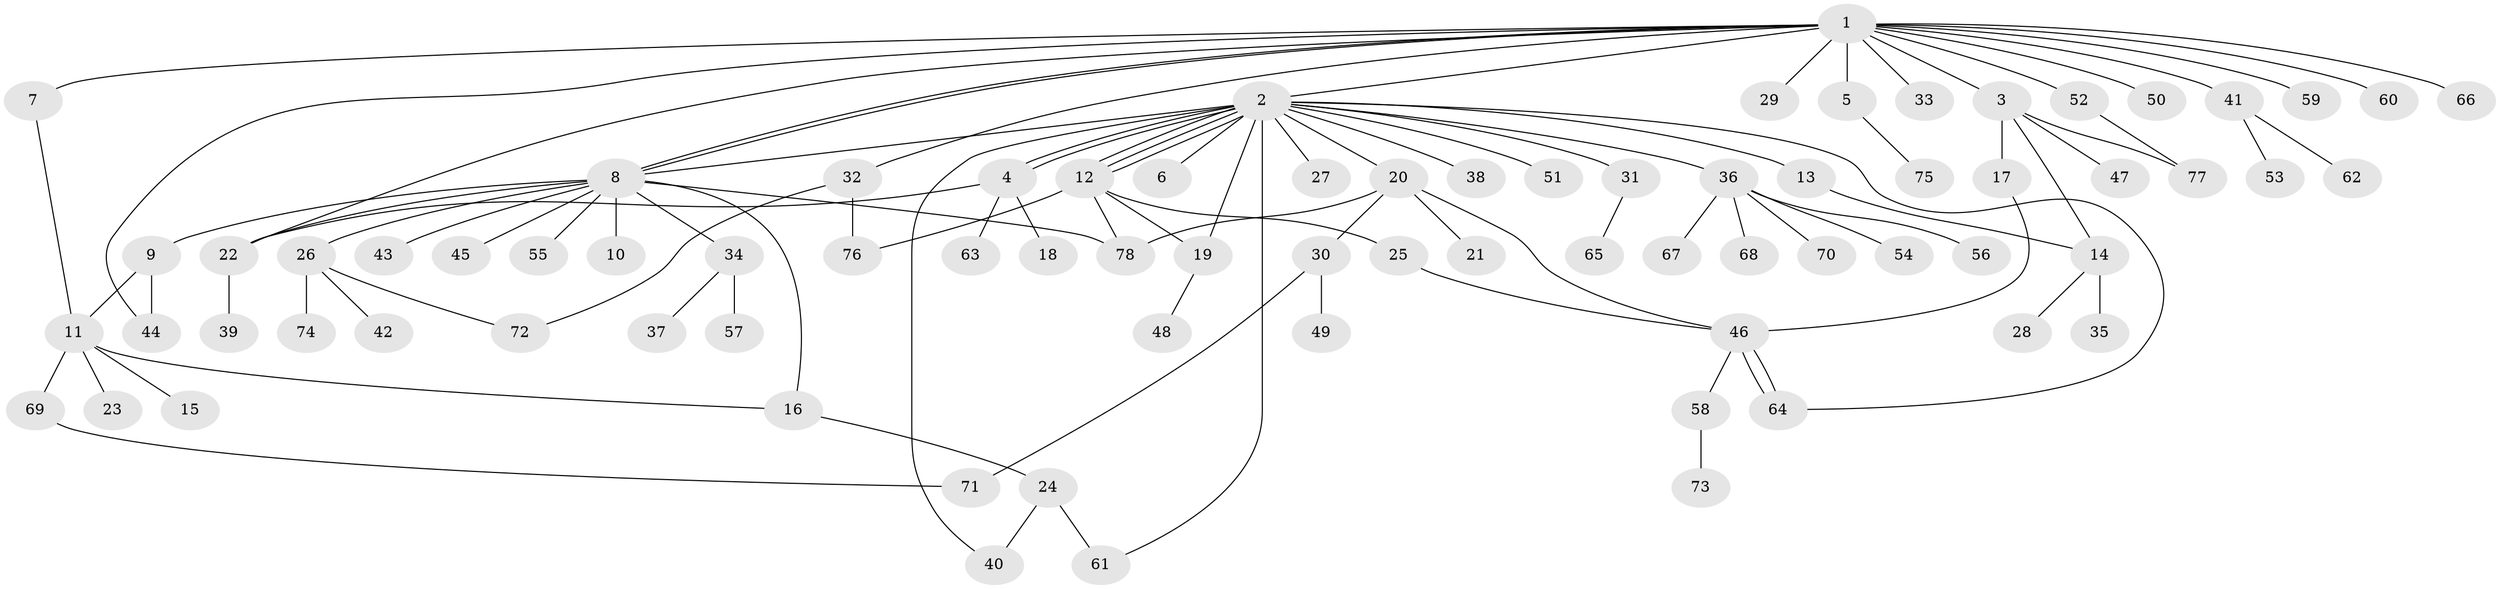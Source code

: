 // coarse degree distribution, {23: 0.017241379310344827, 18: 0.017241379310344827, 4: 0.08620689655172414, 1: 0.5689655172413793, 2: 0.1896551724137931, 5: 0.05172413793103448, 6: 0.017241379310344827, 3: 0.05172413793103448}
// Generated by graph-tools (version 1.1) at 2025/23/03/03/25 07:23:55]
// undirected, 78 vertices, 101 edges
graph export_dot {
graph [start="1"]
  node [color=gray90,style=filled];
  1;
  2;
  3;
  4;
  5;
  6;
  7;
  8;
  9;
  10;
  11;
  12;
  13;
  14;
  15;
  16;
  17;
  18;
  19;
  20;
  21;
  22;
  23;
  24;
  25;
  26;
  27;
  28;
  29;
  30;
  31;
  32;
  33;
  34;
  35;
  36;
  37;
  38;
  39;
  40;
  41;
  42;
  43;
  44;
  45;
  46;
  47;
  48;
  49;
  50;
  51;
  52;
  53;
  54;
  55;
  56;
  57;
  58;
  59;
  60;
  61;
  62;
  63;
  64;
  65;
  66;
  67;
  68;
  69;
  70;
  71;
  72;
  73;
  74;
  75;
  76;
  77;
  78;
  1 -- 2;
  1 -- 3;
  1 -- 5;
  1 -- 7;
  1 -- 8;
  1 -- 8;
  1 -- 22;
  1 -- 29;
  1 -- 32;
  1 -- 33;
  1 -- 41;
  1 -- 44;
  1 -- 50;
  1 -- 52;
  1 -- 59;
  1 -- 60;
  1 -- 66;
  2 -- 4;
  2 -- 4;
  2 -- 6;
  2 -- 8;
  2 -- 12;
  2 -- 12;
  2 -- 12;
  2 -- 13;
  2 -- 19;
  2 -- 20;
  2 -- 27;
  2 -- 31;
  2 -- 36;
  2 -- 38;
  2 -- 40;
  2 -- 51;
  2 -- 61;
  2 -- 64;
  3 -- 14;
  3 -- 17;
  3 -- 47;
  3 -- 77;
  4 -- 18;
  4 -- 22;
  4 -- 63;
  5 -- 75;
  7 -- 11;
  8 -- 9;
  8 -- 10;
  8 -- 16;
  8 -- 22;
  8 -- 26;
  8 -- 34;
  8 -- 43;
  8 -- 45;
  8 -- 55;
  8 -- 78;
  9 -- 11;
  9 -- 44;
  11 -- 15;
  11 -- 16;
  11 -- 23;
  11 -- 69;
  12 -- 19;
  12 -- 25;
  12 -- 76;
  12 -- 78;
  13 -- 14;
  14 -- 28;
  14 -- 35;
  16 -- 24;
  17 -- 46;
  19 -- 48;
  20 -- 21;
  20 -- 30;
  20 -- 46;
  20 -- 78;
  22 -- 39;
  24 -- 40;
  24 -- 61;
  25 -- 46;
  26 -- 42;
  26 -- 72;
  26 -- 74;
  30 -- 49;
  30 -- 71;
  31 -- 65;
  32 -- 72;
  32 -- 76;
  34 -- 37;
  34 -- 57;
  36 -- 54;
  36 -- 56;
  36 -- 67;
  36 -- 68;
  36 -- 70;
  41 -- 53;
  41 -- 62;
  46 -- 58;
  46 -- 64;
  46 -- 64;
  52 -- 77;
  58 -- 73;
  69 -- 71;
}
